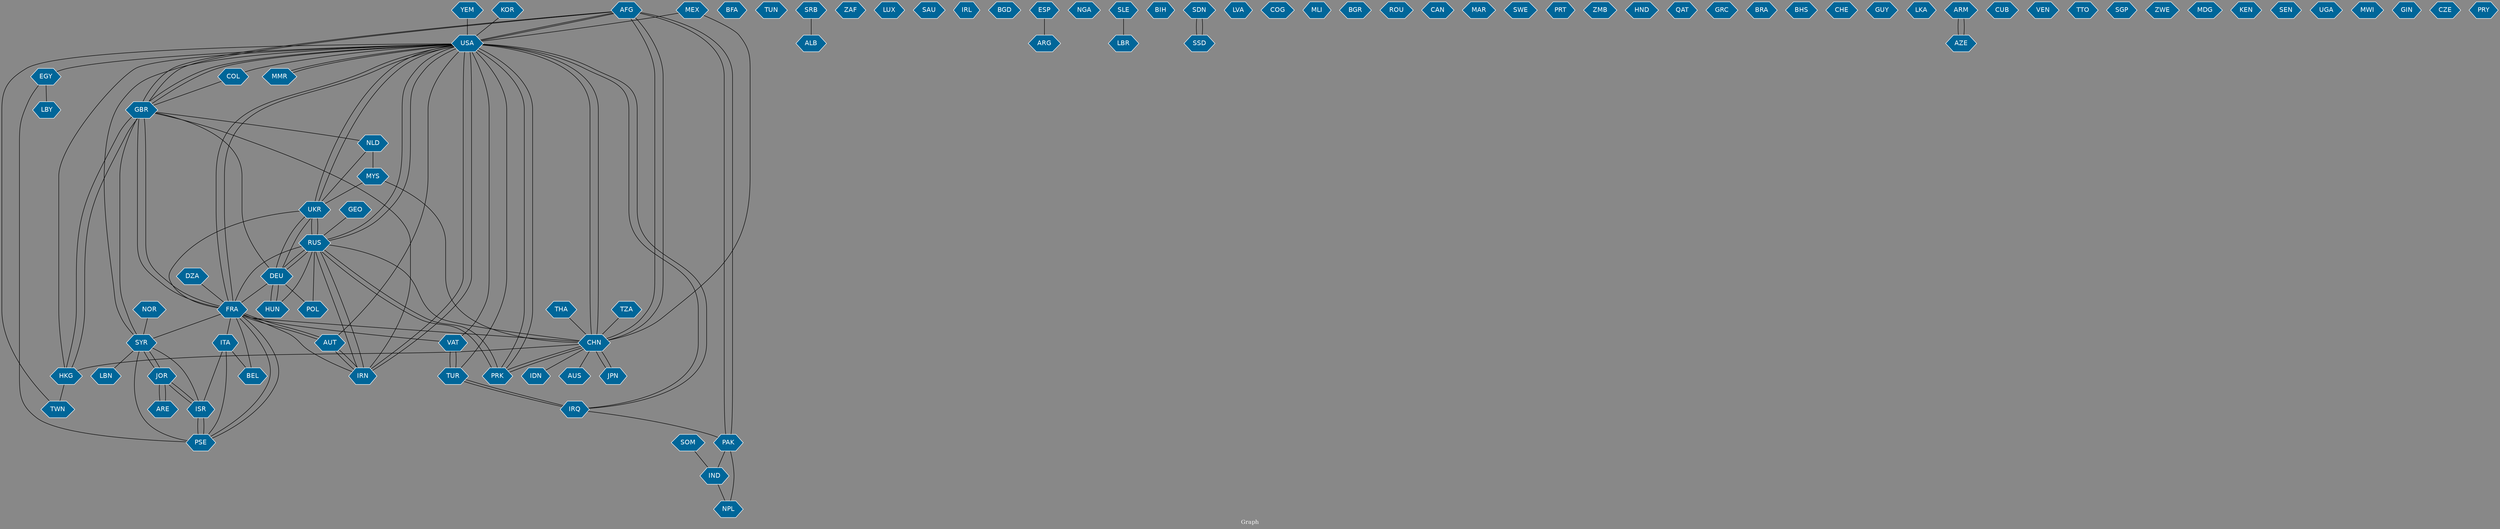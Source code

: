 // Countries together in item graph
graph {
	graph [bgcolor="#888888" fontcolor=white fontsize=12 label="Graph" outputorder=edgesfirst overlap=prism]
	node [color=white fillcolor="#006699" fontcolor=white fontname=Helvetica shape=hexagon style=filled]
	edge [arrowhead=open color=black fontcolor=white fontname=Courier fontsize=12]
		AFG [label=AFG]
		BFA [label=BFA]
		ISR [label=ISR]
		USA [label=USA]
		MMR [label=MMR]
		TUN [label=TUN]
		IRQ [label=IRQ]
		CHN [label=CHN]
		SRB [label=SRB]
		ALB [label=ALB]
		ZAF [label=ZAF]
		GBR [label=GBR]
		LUX [label=LUX]
		FRA [label=FRA]
		MEX [label=MEX]
		JPN [label=JPN]
		SAU [label=SAU]
		YEM [label=YEM]
		SYR [label=SYR]
		EGY [label=EGY]
		IRL [label=IRL]
		IRN [label=IRN]
		BGD [label=BGD]
		HKG [label=HKG]
		IND [label=IND]
		PSE [label=PSE]
		DEU [label=DEU]
		TWN [label=TWN]
		ESP [label=ESP]
		NGA [label=NGA]
		LBR [label=LBR]
		LBY [label=LBY]
		PRK [label=PRK]
		KOR [label=KOR]
		VAT [label=VAT]
		PAK [label=PAK]
		TUR [label=TUR]
		UKR [label=UKR]
		RUS [label=RUS]
		BIH [label=BIH]
		SDN [label=SDN]
		LVA [label=LVA]
		COG [label=COG]
		HUN [label=HUN]
		MLI [label=MLI]
		BGR [label=BGR]
		DZA [label=DZA]
		ROU [label=ROU]
		CAN [label=CAN]
		COL [label=COL]
		MAR [label=MAR]
		SWE [label=SWE]
		MYS [label=MYS]
		PRT [label=PRT]
		SLE [label=SLE]
		THA [label=THA]
		ZMB [label=ZMB]
		SSD [label=SSD]
		ITA [label=ITA]
		GEO [label=GEO]
		LBN [label=LBN]
		HND [label=HND]
		NLD [label=NLD]
		JOR [label=JOR]
		QAT [label=QAT]
		NPL [label=NPL]
		GRC [label=GRC]
		BRA [label=BRA]
		BHS [label=BHS]
		CHE [label=CHE]
		BEL [label=BEL]
		IDN [label=IDN]
		GUY [label=GUY]
		LKA [label=LKA]
		ARM [label=ARM]
		AZE [label=AZE]
		CUB [label=CUB]
		VEN [label=VEN]
		TTO [label=TTO]
		SGP [label=SGP]
		ARE [label=ARE]
		ARG [label=ARG]
		ZWE [label=ZWE]
		MDG [label=MDG]
		AUS [label=AUS]
		AUT [label=AUT]
		KEN [label=KEN]
		SEN [label=SEN]
		POL [label=POL]
		UGA [label=UGA]
		TZA [label=TZA]
		MWI [label=MWI]
		SOM [label=SOM]
		NOR [label=NOR]
		GIN [label=GIN]
		CZE [label=CZE]
		PRY [label=PRY]
			FRA -- BEL [weight=1]
			UKR -- FRA [weight=1]
			HKG -- GBR [weight=4]
			ITA -- ISR [weight=1]
			FRA -- IRN [weight=4]
			DEU -- POL [weight=1]
			PRK -- CHN [weight=1]
			ESP -- ARG [weight=1]
			VAT -- USA [weight=3]
			IRQ -- PAK [weight=1]
			USA -- COL [weight=1]
			NLD -- UKR [weight=1]
			VAT -- TUR [weight=3]
			AFG -- GBR [weight=1]
			JOR -- SYR [weight=1]
			DEU -- GBR [weight=1]
			AFG -- USA [weight=2]
			TUR -- VAT [weight=3]
			SYR -- LBN [weight=1]
			RUS -- DEU [weight=1]
			ITA -- BEL [weight=1]
			MYS -- CHN [weight=1]
			CHN -- PRK [weight=1]
			RUS -- IRN [weight=1]
			SDN -- SSD [weight=2]
			JPN -- CHN [weight=7]
			PAK -- IND [weight=2]
			JOR -- ARE [weight=1]
			PRK -- USA [weight=1]
			AUT -- IRN [weight=1]
			NLD -- MYS [weight=1]
			USA -- UKR [weight=2]
			USA -- IRN [weight=1]
			HUN -- DEU [weight=1]
			USA -- AFG [weight=1]
			DEU -- RUS [weight=7]
			KOR -- USA [weight=1]
			CHN -- USA [weight=6]
			EGY -- PSE [weight=1]
			CHN -- IDN [weight=2]
			CHN -- AUS [weight=1]
			GBR -- HKG [weight=3]
			NOR -- SYR [weight=1]
			USA -- SYR [weight=1]
			DZA -- FRA [weight=1]
			IRN -- AUT [weight=3]
			ARM -- AZE [weight=1]
			USA -- IRQ [weight=1]
			RUS -- POL [weight=1]
			ARE -- JOR [weight=1]
			USA -- TUR [weight=1]
			CHN -- JPN [weight=4]
			UKR -- USA [weight=2]
			USA -- RUS [weight=4]
			RUS -- PRK [weight=1]
			PAK -- AFG [weight=3]
			PSE -- ISR [weight=12]
			TUR -- IRQ [weight=1]
			MYS -- UKR [weight=1]
			TZA -- CHN [weight=1]
			USA -- PRK [weight=3]
			GBR -- SYR [weight=1]
			IRN -- RUS [weight=2]
			FRA -- USA [weight=1]
			DEU -- FRA [weight=1]
			PSE -- FRA [weight=1]
			ISR -- PSE [weight=10]
			FRA -- GBR [weight=2]
			AUT -- USA [weight=1]
			DEU -- UKR [weight=1]
			GBR -- FRA [weight=1]
			GBR -- AFG [weight=3]
			SRB -- ALB [weight=1]
			SYR -- JOR [weight=1]
			FRA -- SYR [weight=1]
			MEX -- USA [weight=1]
			THA -- CHN [weight=1]
			GBR -- NLD [weight=1]
			RUS -- UKR [weight=7]
			MMR -- USA [weight=4]
			USA -- FRA [weight=1]
			IRN -- USA [weight=4]
			FRA -- PSE [weight=2]
			IRN -- GBR [weight=1]
			PAK -- NPL [weight=1]
			EGY -- LBY [weight=1]
			FRA -- AUT [weight=3]
			GBR -- USA [weight=1]
			GEO -- RUS [weight=1]
			ITA -- PSE [weight=1]
			AZE -- ARM [weight=1]
			UKR -- DEU [weight=1]
			USA -- HKG [weight=1]
			ISR -- JOR [weight=2]
			UKR -- RUS [weight=10]
			AUT -- FRA [weight=1]
			RUS -- FRA [weight=1]
			USA -- EGY [weight=1]
			ISR -- SYR [weight=1]
			AFG -- CHN [weight=1]
			MEX -- CHN [weight=1]
			IRQ -- USA [weight=1]
			PSE -- SYR [weight=2]
			IRQ -- TUR [weight=2]
			FRA -- VAT [weight=1]
			HUN -- RUS [weight=2]
			PRK -- RUS [weight=1]
			YEM -- USA [weight=2]
			JOR -- ISR [weight=1]
			CHN -- RUS [weight=7]
			RUS -- USA [weight=1]
			FRA -- ITA [weight=1]
			USA -- TWN [weight=1]
			FRA -- CHN [weight=1]
			USA -- MMR [weight=4]
			USA -- CHN [weight=9]
			CHN -- AFG [weight=1]
			COL -- GBR [weight=1]
			HKG -- TWN [weight=1]
			SOM -- IND [weight=1]
			SSD -- SDN [weight=1]
			USA -- GBR [weight=2]
			AFG -- PAK [weight=2]
			IND -- NPL [weight=1]
			SLE -- LBR [weight=1]
			DEU -- HUN [weight=1]
			CHN -- HKG [weight=4]
}